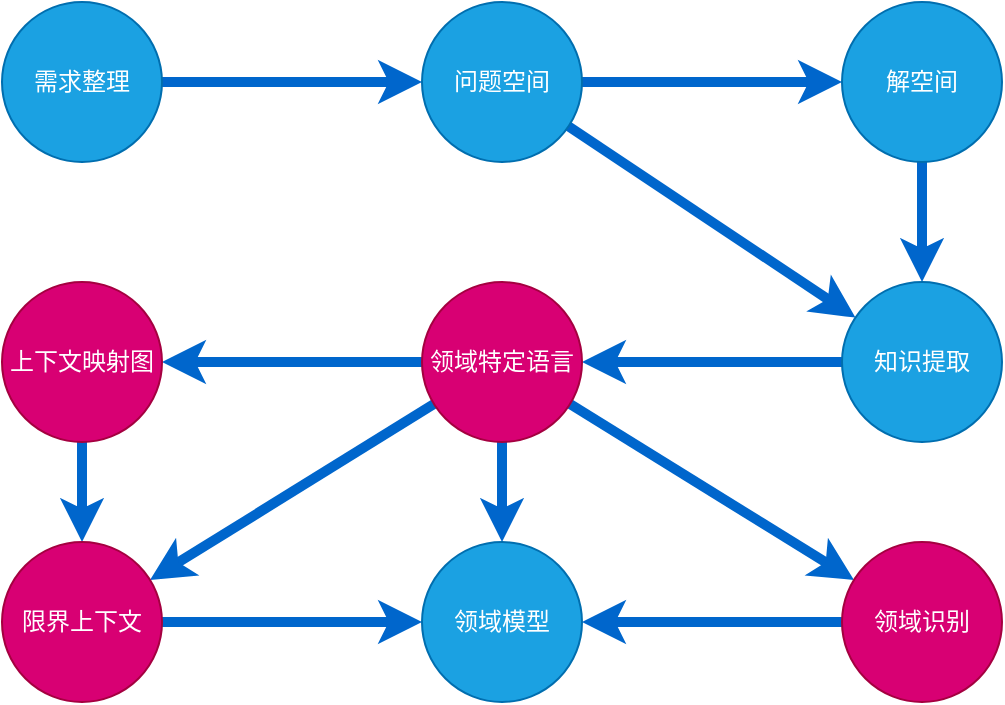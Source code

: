<mxfile version="14.6.13" type="device"><diagram id="Py_9Br1T0ZUPKjo9hhc8" name="第 1 页"><mxGraphModel dx="1426" dy="860" grid="1" gridSize="10" guides="1" tooltips="1" connect="1" arrows="1" fold="1" page="1" pageScale="1" pageWidth="827" pageHeight="1169" math="0" shadow="0"><root><mxCell id="0"/><mxCell id="1" parent="0"/><mxCell id="oAR2StNT_RFX-4HRGlJ7-19" style="edgeStyle=orthogonalEdgeStyle;rounded=0;orthogonalLoop=1;jettySize=auto;html=1;strokeWidth=5;strokeColor=#0066CC;" parent="1" source="oAR2StNT_RFX-4HRGlJ7-10" target="oAR2StNT_RFX-4HRGlJ7-11" edge="1"><mxGeometry relative="1" as="geometry"/></mxCell><mxCell id="oAR2StNT_RFX-4HRGlJ7-10" value="&lt;span&gt;需求整理&lt;/span&gt;" style="ellipse;whiteSpace=wrap;html=1;aspect=fixed;fillColor=#1ba1e2;strokeColor=#006EAF;fontColor=#ffffff;" parent="1" vertex="1"><mxGeometry x="200" y="600" width="80" height="80" as="geometry"/></mxCell><mxCell id="oAR2StNT_RFX-4HRGlJ7-20" style="edgeStyle=orthogonalEdgeStyle;rounded=0;orthogonalLoop=1;jettySize=auto;html=1;strokeColor=#0066CC;strokeWidth=5;" parent="1" source="oAR2StNT_RFX-4HRGlJ7-11" target="oAR2StNT_RFX-4HRGlJ7-12" edge="1"><mxGeometry relative="1" as="geometry"/></mxCell><mxCell id="oAR2StNT_RFX-4HRGlJ7-21" style="orthogonalLoop=1;jettySize=auto;html=1;rounded=0;strokeColor=#0066CC;strokeWidth=5;" parent="1" source="oAR2StNT_RFX-4HRGlJ7-11" target="oAR2StNT_RFX-4HRGlJ7-13" edge="1"><mxGeometry relative="1" as="geometry"/></mxCell><mxCell id="oAR2StNT_RFX-4HRGlJ7-11" value="问题空间" style="ellipse;whiteSpace=wrap;html=1;aspect=fixed;fillColor=#1ba1e2;strokeColor=#006EAF;fontColor=#ffffff;" parent="1" vertex="1"><mxGeometry x="410" y="600" width="80" height="80" as="geometry"/></mxCell><mxCell id="oAR2StNT_RFX-4HRGlJ7-22" style="edgeStyle=orthogonalEdgeStyle;curved=1;orthogonalLoop=1;jettySize=auto;html=1;rounded=0;strokeColor=#0066CC;strokeWidth=5;" parent="1" source="oAR2StNT_RFX-4HRGlJ7-12" target="oAR2StNT_RFX-4HRGlJ7-13" edge="1"><mxGeometry relative="1" as="geometry"/></mxCell><mxCell id="oAR2StNT_RFX-4HRGlJ7-12" value="解空间" style="ellipse;whiteSpace=wrap;html=1;aspect=fixed;fillColor=#1ba1e2;strokeColor=#006EAF;fontColor=#ffffff;" parent="1" vertex="1"><mxGeometry x="620" y="600" width="80" height="80" as="geometry"/></mxCell><mxCell id="oAR2StNT_RFX-4HRGlJ7-23" style="edgeStyle=orthogonalEdgeStyle;curved=1;orthogonalLoop=1;jettySize=auto;html=1;entryX=1;entryY=0.5;entryDx=0;entryDy=0;rounded=0;strokeColor=#0066CC;strokeWidth=5;" parent="1" source="oAR2StNT_RFX-4HRGlJ7-13" target="oAR2StNT_RFX-4HRGlJ7-14" edge="1"><mxGeometry relative="1" as="geometry"/></mxCell><mxCell id="oAR2StNT_RFX-4HRGlJ7-13" value="知识提取" style="ellipse;whiteSpace=wrap;html=1;aspect=fixed;fillColor=#1ba1e2;strokeColor=#006EAF;fontColor=#ffffff;" parent="1" vertex="1"><mxGeometry x="620" y="740" width="80" height="80" as="geometry"/></mxCell><mxCell id="oAR2StNT_RFX-4HRGlJ7-24" style="orthogonalLoop=1;jettySize=auto;html=1;strokeColor=#0066CC;rounded=0;strokeWidth=5;" parent="1" source="oAR2StNT_RFX-4HRGlJ7-14" target="oAR2StNT_RFX-4HRGlJ7-18" edge="1"><mxGeometry relative="1" as="geometry"/></mxCell><mxCell id="oAR2StNT_RFX-4HRGlJ7-25" style="edgeStyle=none;orthogonalLoop=1;jettySize=auto;html=1;entryX=1;entryY=0.5;entryDx=0;entryDy=0;strokeColor=#0066CC;rounded=0;strokeWidth=5;" parent="1" source="oAR2StNT_RFX-4HRGlJ7-14" target="oAR2StNT_RFX-4HRGlJ7-15" edge="1"><mxGeometry relative="1" as="geometry"/></mxCell><mxCell id="oAR2StNT_RFX-4HRGlJ7-26" style="edgeStyle=none;orthogonalLoop=1;jettySize=auto;html=1;strokeColor=#0066CC;rounded=0;strokeWidth=5;" parent="1" source="oAR2StNT_RFX-4HRGlJ7-14" target="oAR2StNT_RFX-4HRGlJ7-16" edge="1"><mxGeometry relative="1" as="geometry"/></mxCell><mxCell id="oAR2StNT_RFX-4HRGlJ7-27" style="edgeStyle=none;orthogonalLoop=1;jettySize=auto;html=1;strokeColor=#0066CC;rounded=0;strokeWidth=5;" parent="1" source="oAR2StNT_RFX-4HRGlJ7-14" target="oAR2StNT_RFX-4HRGlJ7-17" edge="1"><mxGeometry relative="1" as="geometry"/></mxCell><mxCell id="oAR2StNT_RFX-4HRGlJ7-14" value="领域特定语言" style="ellipse;whiteSpace=wrap;html=1;aspect=fixed;fillColor=#d80073;strokeColor=#A50040;fontColor=#ffffff;" parent="1" vertex="1"><mxGeometry x="410" y="740" width="80" height="80" as="geometry"/></mxCell><mxCell id="oAR2StNT_RFX-4HRGlJ7-31" style="edgeStyle=none;orthogonalLoop=1;jettySize=auto;html=1;strokeColor=#0066CC;rounded=0;strokeWidth=5;" parent="1" source="oAR2StNT_RFX-4HRGlJ7-15" target="oAR2StNT_RFX-4HRGlJ7-16" edge="1"><mxGeometry relative="1" as="geometry"/></mxCell><mxCell id="oAR2StNT_RFX-4HRGlJ7-15" value="上下文映射图" style="ellipse;whiteSpace=wrap;html=1;aspect=fixed;fillColor=#d80073;strokeColor=#A50040;fontColor=#ffffff;" parent="1" vertex="1"><mxGeometry x="200" y="740" width="80" height="80" as="geometry"/></mxCell><mxCell id="oAR2StNT_RFX-4HRGlJ7-30" style="edgeStyle=none;orthogonalLoop=1;jettySize=auto;html=1;strokeColor=#0066CC;rounded=0;strokeWidth=5;" parent="1" source="oAR2StNT_RFX-4HRGlJ7-16" target="oAR2StNT_RFX-4HRGlJ7-17" edge="1"><mxGeometry relative="1" as="geometry"/></mxCell><mxCell id="oAR2StNT_RFX-4HRGlJ7-16" value="限界上下文" style="ellipse;whiteSpace=wrap;html=1;aspect=fixed;fillColor=#d80073;strokeColor=#A50040;fontColor=#ffffff;" parent="1" vertex="1"><mxGeometry x="200" y="870" width="80" height="80" as="geometry"/></mxCell><mxCell id="oAR2StNT_RFX-4HRGlJ7-17" value="领域模型" style="ellipse;whiteSpace=wrap;html=1;aspect=fixed;fillColor=#1ba1e2;strokeColor=#006EAF;fontColor=#ffffff;" parent="1" vertex="1"><mxGeometry x="410" y="870" width="80" height="80" as="geometry"/></mxCell><mxCell id="oAR2StNT_RFX-4HRGlJ7-29" style="edgeStyle=none;orthogonalLoop=1;jettySize=auto;html=1;strokeColor=#0066CC;rounded=0;strokeWidth=5;" parent="1" source="oAR2StNT_RFX-4HRGlJ7-18" target="oAR2StNT_RFX-4HRGlJ7-17" edge="1"><mxGeometry relative="1" as="geometry"/></mxCell><mxCell id="oAR2StNT_RFX-4HRGlJ7-18" value="领域识别" style="ellipse;whiteSpace=wrap;html=1;aspect=fixed;fillColor=#d80073;strokeColor=#A50040;fontColor=#ffffff;" parent="1" vertex="1"><mxGeometry x="620" y="870" width="80" height="80" as="geometry"/></mxCell></root></mxGraphModel></diagram></mxfile>